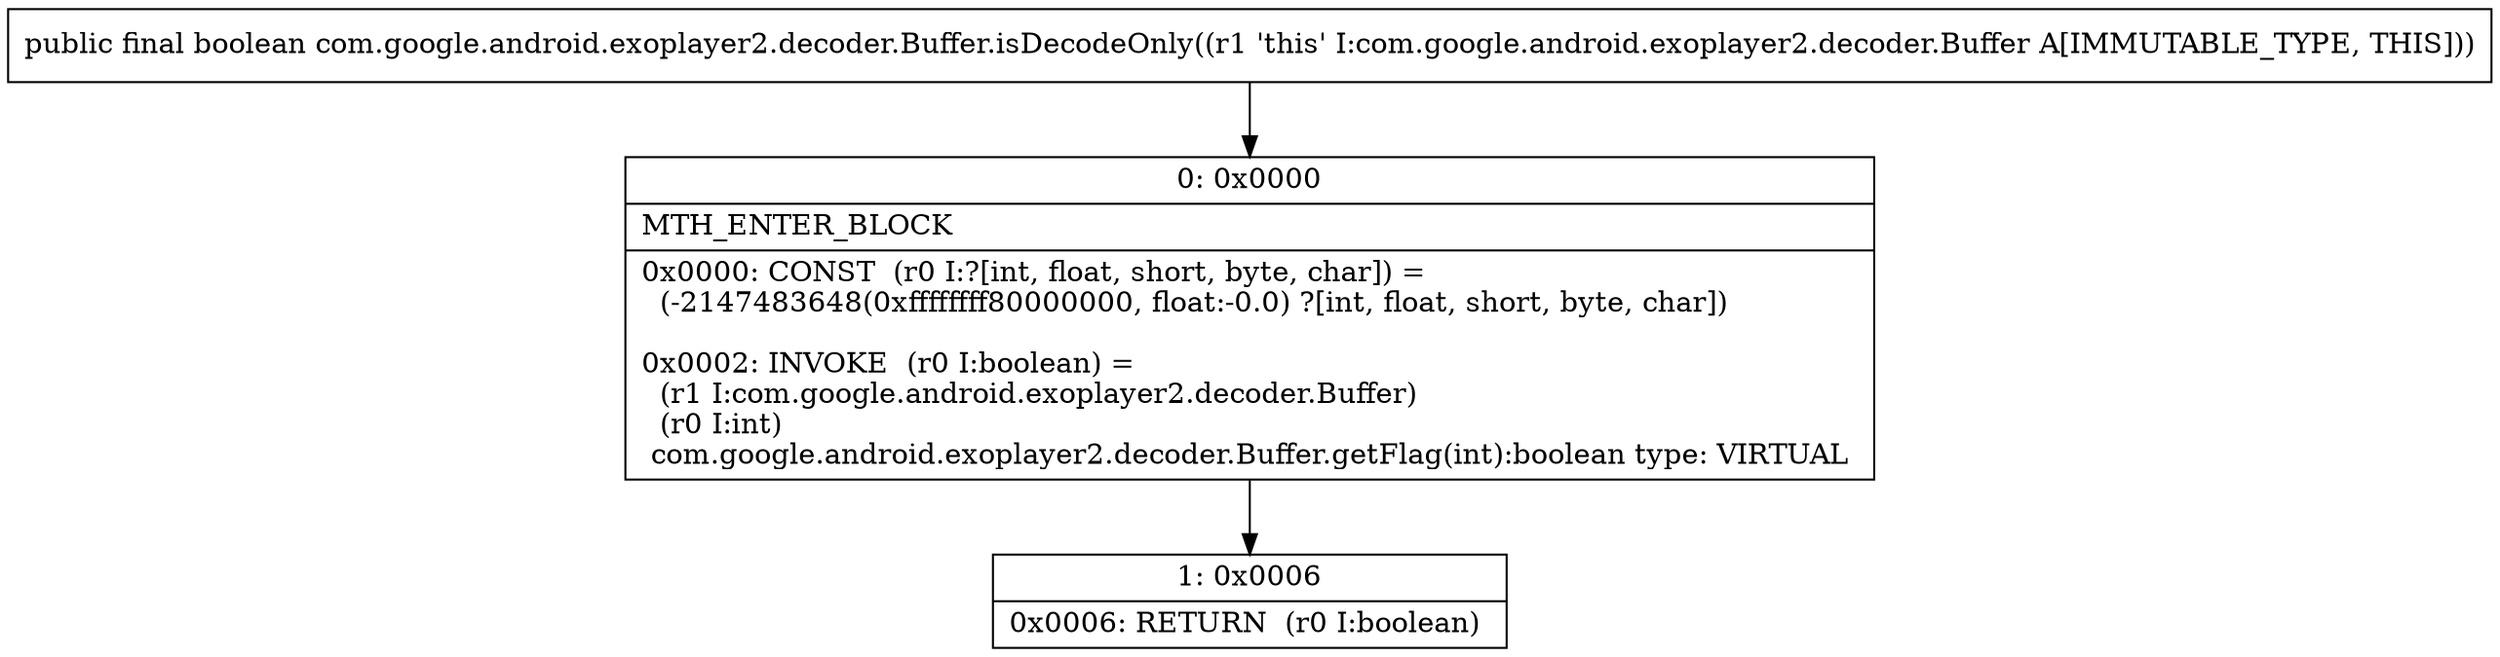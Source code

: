 digraph "CFG forcom.google.android.exoplayer2.decoder.Buffer.isDecodeOnly()Z" {
Node_0 [shape=record,label="{0\:\ 0x0000|MTH_ENTER_BLOCK\l|0x0000: CONST  (r0 I:?[int, float, short, byte, char]) = \l  (\-2147483648(0xffffffff80000000, float:\-0.0) ?[int, float, short, byte, char])\l \l0x0002: INVOKE  (r0 I:boolean) = \l  (r1 I:com.google.android.exoplayer2.decoder.Buffer)\l  (r0 I:int)\l com.google.android.exoplayer2.decoder.Buffer.getFlag(int):boolean type: VIRTUAL \l}"];
Node_1 [shape=record,label="{1\:\ 0x0006|0x0006: RETURN  (r0 I:boolean) \l}"];
MethodNode[shape=record,label="{public final boolean com.google.android.exoplayer2.decoder.Buffer.isDecodeOnly((r1 'this' I:com.google.android.exoplayer2.decoder.Buffer A[IMMUTABLE_TYPE, THIS])) }"];
MethodNode -> Node_0;
Node_0 -> Node_1;
}

